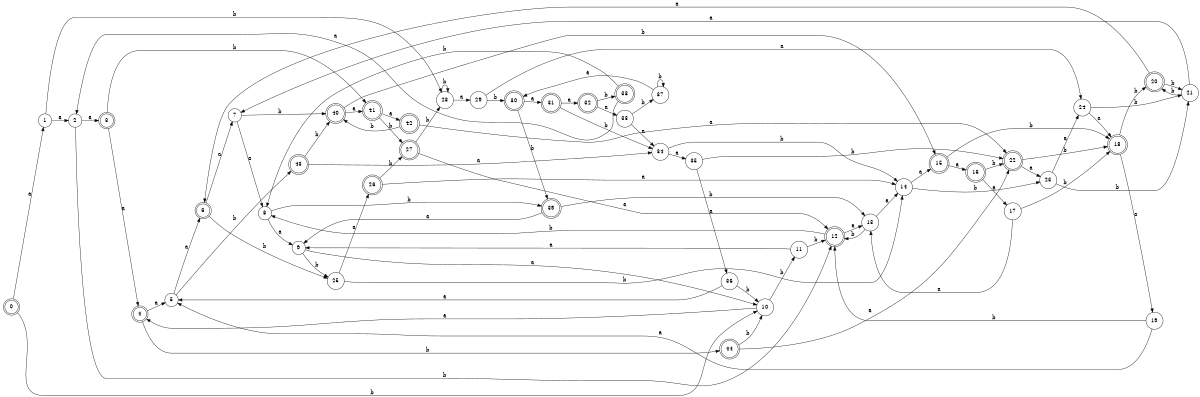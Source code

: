 digraph n36_3 {
__start0 [label="" shape="none"];

rankdir=LR;
size="8,5";

s0 [style="rounded,filled", color="black", fillcolor="white" shape="doublecircle", label="0"];
s1 [style="filled", color="black", fillcolor="white" shape="circle", label="1"];
s2 [style="filled", color="black", fillcolor="white" shape="circle", label="2"];
s3 [style="rounded,filled", color="black", fillcolor="white" shape="doublecircle", label="3"];
s4 [style="rounded,filled", color="black", fillcolor="white" shape="doublecircle", label="4"];
s5 [style="filled", color="black", fillcolor="white" shape="circle", label="5"];
s6 [style="rounded,filled", color="black", fillcolor="white" shape="doublecircle", label="6"];
s7 [style="filled", color="black", fillcolor="white" shape="circle", label="7"];
s8 [style="filled", color="black", fillcolor="white" shape="circle", label="8"];
s9 [style="filled", color="black", fillcolor="white" shape="circle", label="9"];
s10 [style="filled", color="black", fillcolor="white" shape="circle", label="10"];
s11 [style="filled", color="black", fillcolor="white" shape="circle", label="11"];
s12 [style="rounded,filled", color="black", fillcolor="white" shape="doublecircle", label="12"];
s13 [style="filled", color="black", fillcolor="white" shape="circle", label="13"];
s14 [style="filled", color="black", fillcolor="white" shape="circle", label="14"];
s15 [style="rounded,filled", color="black", fillcolor="white" shape="doublecircle", label="15"];
s16 [style="rounded,filled", color="black", fillcolor="white" shape="doublecircle", label="16"];
s17 [style="filled", color="black", fillcolor="white" shape="circle", label="17"];
s18 [style="rounded,filled", color="black", fillcolor="white" shape="doublecircle", label="18"];
s19 [style="filled", color="black", fillcolor="white" shape="circle", label="19"];
s20 [style="rounded,filled", color="black", fillcolor="white" shape="doublecircle", label="20"];
s21 [style="filled", color="black", fillcolor="white" shape="circle", label="21"];
s22 [style="rounded,filled", color="black", fillcolor="white" shape="doublecircle", label="22"];
s23 [style="filled", color="black", fillcolor="white" shape="circle", label="23"];
s24 [style="filled", color="black", fillcolor="white" shape="circle", label="24"];
s25 [style="filled", color="black", fillcolor="white" shape="circle", label="25"];
s26 [style="rounded,filled", color="black", fillcolor="white" shape="doublecircle", label="26"];
s27 [style="rounded,filled", color="black", fillcolor="white" shape="doublecircle", label="27"];
s28 [style="filled", color="black", fillcolor="white" shape="circle", label="28"];
s29 [style="filled", color="black", fillcolor="white" shape="circle", label="29"];
s30 [style="rounded,filled", color="black", fillcolor="white" shape="doublecircle", label="30"];
s31 [style="rounded,filled", color="black", fillcolor="white" shape="doublecircle", label="31"];
s32 [style="rounded,filled", color="black", fillcolor="white" shape="doublecircle", label="32"];
s33 [style="filled", color="black", fillcolor="white" shape="circle", label="33"];
s34 [style="filled", color="black", fillcolor="white" shape="circle", label="34"];
s35 [style="filled", color="black", fillcolor="white" shape="circle", label="35"];
s36 [style="filled", color="black", fillcolor="white" shape="circle", label="36"];
s37 [style="filled", color="black", fillcolor="white" shape="circle", label="37"];
s38 [style="rounded,filled", color="black", fillcolor="white" shape="doublecircle", label="38"];
s39 [style="rounded,filled", color="black", fillcolor="white" shape="doublecircle", label="39"];
s40 [style="rounded,filled", color="black", fillcolor="white" shape="doublecircle", label="40"];
s41 [style="rounded,filled", color="black", fillcolor="white" shape="doublecircle", label="41"];
s42 [style="rounded,filled", color="black", fillcolor="white" shape="doublecircle", label="42"];
s43 [style="rounded,filled", color="black", fillcolor="white" shape="doublecircle", label="43"];
s44 [style="rounded,filled", color="black", fillcolor="white" shape="doublecircle", label="44"];
s0 -> s1 [label="a"];
s0 -> s10 [label="b"];
s1 -> s2 [label="a"];
s1 -> s28 [label="b"];
s2 -> s3 [label="a"];
s2 -> s12 [label="b"];
s3 -> s4 [label="a"];
s3 -> s41 [label="b"];
s4 -> s5 [label="a"];
s4 -> s44 [label="b"];
s5 -> s6 [label="a"];
s5 -> s43 [label="b"];
s6 -> s7 [label="a"];
s6 -> s25 [label="b"];
s7 -> s8 [label="a"];
s7 -> s40 [label="b"];
s8 -> s9 [label="a"];
s8 -> s39 [label="b"];
s9 -> s10 [label="a"];
s9 -> s25 [label="b"];
s10 -> s4 [label="a"];
s10 -> s11 [label="b"];
s11 -> s9 [label="a"];
s11 -> s12 [label="b"];
s12 -> s13 [label="a"];
s12 -> s8 [label="b"];
s13 -> s14 [label="a"];
s13 -> s12 [label="b"];
s14 -> s15 [label="a"];
s14 -> s23 [label="b"];
s15 -> s16 [label="a"];
s15 -> s18 [label="b"];
s16 -> s17 [label="a"];
s16 -> s22 [label="b"];
s17 -> s13 [label="a"];
s17 -> s18 [label="b"];
s18 -> s19 [label="a"];
s18 -> s20 [label="b"];
s19 -> s5 [label="a"];
s19 -> s12 [label="b"];
s20 -> s6 [label="a"];
s20 -> s21 [label="b"];
s21 -> s7 [label="a"];
s21 -> s20 [label="b"];
s22 -> s23 [label="a"];
s22 -> s18 [label="b"];
s23 -> s24 [label="a"];
s23 -> s21 [label="b"];
s24 -> s18 [label="a"];
s24 -> s21 [label="b"];
s25 -> s26 [label="a"];
s25 -> s14 [label="b"];
s26 -> s14 [label="a"];
s26 -> s27 [label="b"];
s27 -> s12 [label="a"];
s27 -> s28 [label="b"];
s28 -> s29 [label="a"];
s28 -> s28 [label="b"];
s29 -> s24 [label="a"];
s29 -> s30 [label="b"];
s30 -> s31 [label="a"];
s30 -> s39 [label="b"];
s31 -> s32 [label="a"];
s31 -> s34 [label="b"];
s32 -> s33 [label="a"];
s32 -> s38 [label="b"];
s33 -> s34 [label="a"];
s33 -> s37 [label="b"];
s34 -> s35 [label="a"];
s34 -> s14 [label="b"];
s35 -> s36 [label="a"];
s35 -> s22 [label="b"];
s36 -> s5 [label="a"];
s36 -> s10 [label="b"];
s37 -> s30 [label="a"];
s37 -> s37 [label="b"];
s38 -> s2 [label="a"];
s38 -> s8 [label="b"];
s39 -> s9 [label="a"];
s39 -> s13 [label="b"];
s40 -> s41 [label="a"];
s40 -> s15 [label="b"];
s41 -> s42 [label="a"];
s41 -> s27 [label="b"];
s42 -> s22 [label="a"];
s42 -> s40 [label="b"];
s43 -> s34 [label="a"];
s43 -> s40 [label="b"];
s44 -> s22 [label="a"];
s44 -> s10 [label="b"];

}